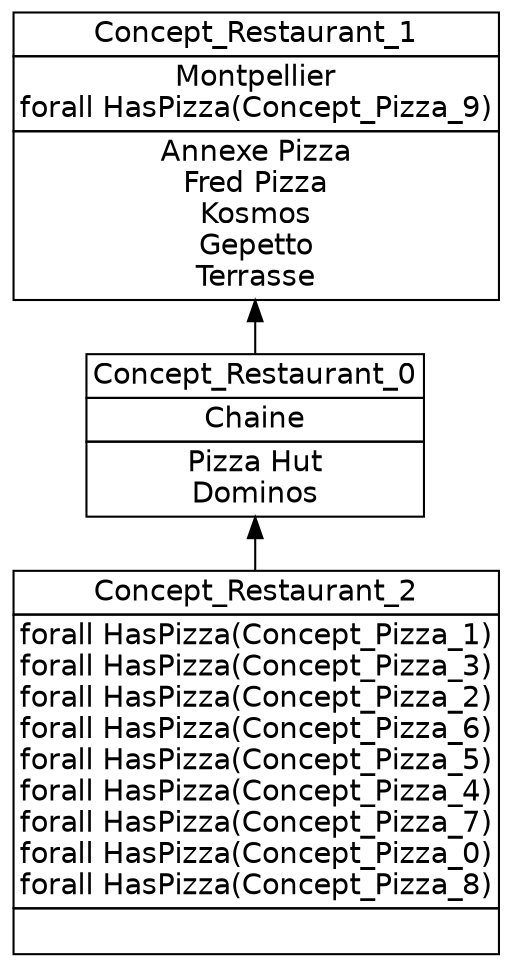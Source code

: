 digraph G { 
	rankdir=BT;
	margin=0;
	node [margin="0.03,0.03",fontname="DejaVu Sans"];
	ranksep=0.3;
	nodesep=0.2;
//graph[label="name:Restaurant,concept number:3,object number:7,attribute number:12"
52 [shape=none,label=<<table border="0" cellborder="1" cellspacing="0" port="p"><tr><td>Concept_Restaurant_2</td></tr><tr><td>forall HasPizza(Concept_Pizza_1)<br/>forall HasPizza(Concept_Pizza_3)<br/>forall HasPizza(Concept_Pizza_2)<br/>forall HasPizza(Concept_Pizza_6)<br/>forall HasPizza(Concept_Pizza_5)<br/>forall HasPizza(Concept_Pizza_4)<br/>forall HasPizza(Concept_Pizza_7)<br/>forall HasPizza(Concept_Pizza_0)<br/>forall HasPizza(Concept_Pizza_8)<br/></td></tr><tr><td><br/></td></tr></table>>];
51 [shape=none,label=<<table border="0" cellborder="1" cellspacing="0" port="p"><tr><td>Concept_Restaurant_0</td></tr><tr><td>Chaine<br/></td></tr><tr><td>Pizza Hut<br/>Dominos<br/></td></tr></table>>];
50 [shape=none,label=<<table border="0" cellborder="1" cellspacing="0" port="p"><tr><td>Concept_Restaurant_1</td></tr><tr><td>Montpellier<br/>forall HasPizza(Concept_Pizza_9)<br/></td></tr><tr><td>Annexe Pizza<br/>Fred Pizza<br/>Kosmos<br/>Gepetto<br/>Terrasse<br/></td></tr></table>>];
	52:p -> 51:p
	51:p -> 50:p
}